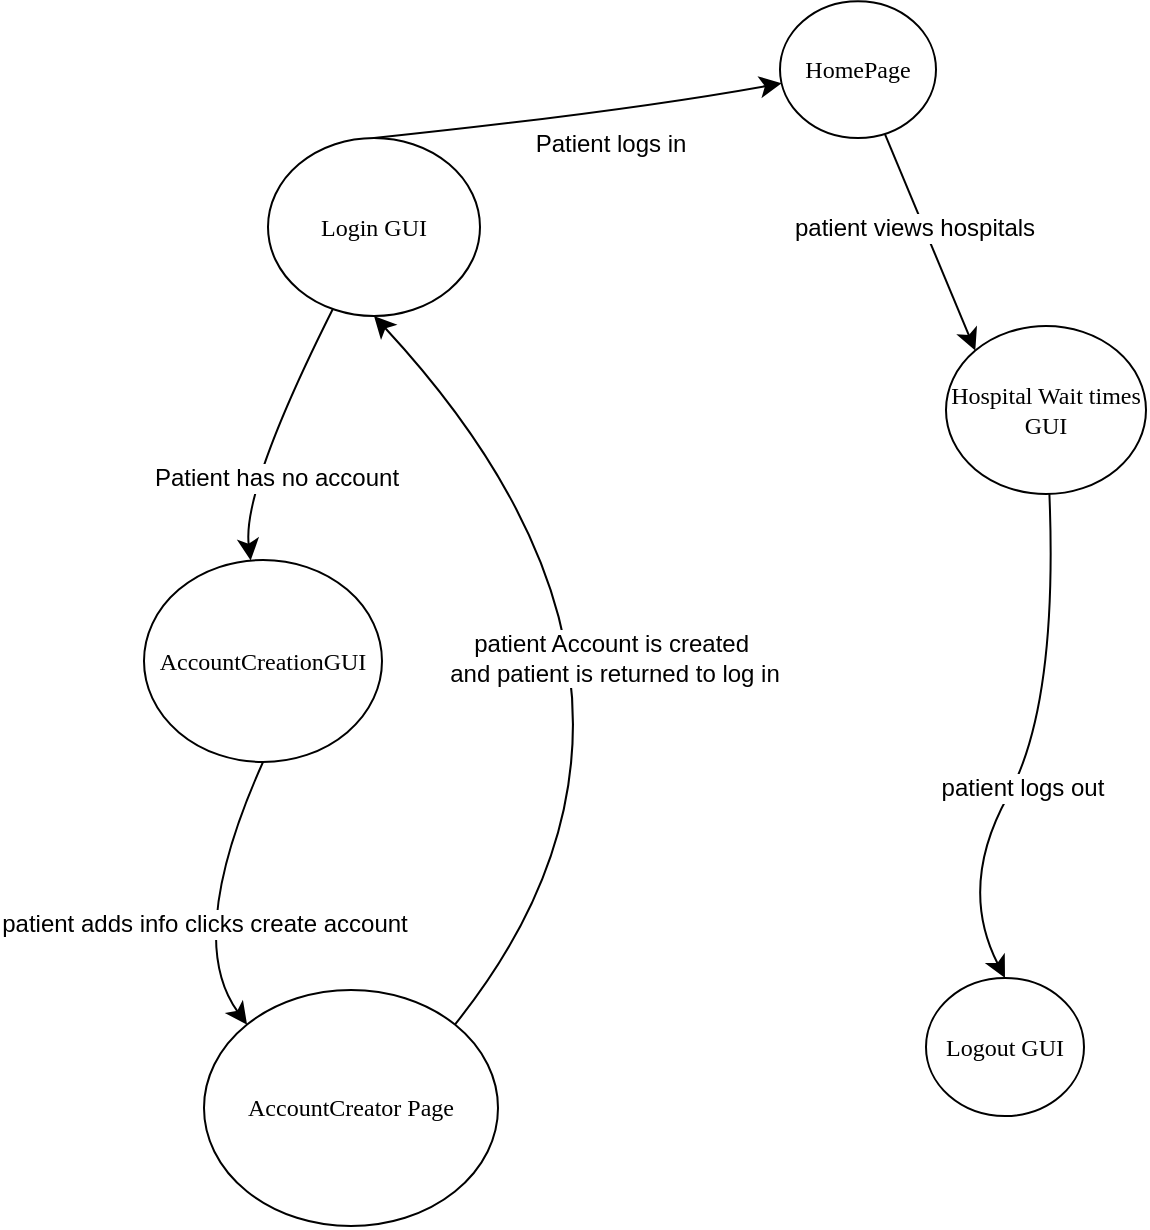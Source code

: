 <mxfile version="24.7.17">
  <diagram name="Page-1" id="NfButQZjhZ4wamLMoBEm">
    <mxGraphModel dx="1293" dy="1230" grid="0" gridSize="10" guides="1" tooltips="1" connect="1" arrows="1" fold="1" page="0" pageScale="1" pageWidth="850" pageHeight="1100" math="0" shadow="0">
      <root>
        <mxCell id="0" />
        <mxCell id="1" parent="0" />
        <mxCell id="r2IzdM8W7e8GS-kkfY3J-1" value="" style="edgeStyle=none;curved=1;rounded=0;orthogonalLoop=1;jettySize=auto;html=1;fontSize=12;startSize=8;endSize=8;exitX=0.5;exitY=0;exitDx=0;exitDy=0;" edge="1" parent="1" source="r2IzdM8W7e8GS-kkfY3J-3" target="r2IzdM8W7e8GS-kkfY3J-8">
          <mxGeometry relative="1" as="geometry">
            <Array as="points">
              <mxPoint x="360" y="30" />
            </Array>
          </mxGeometry>
        </mxCell>
        <mxCell id="r2IzdM8W7e8GS-kkfY3J-2" value="Patient logs in" style="edgeLabel;html=1;align=center;verticalAlign=middle;resizable=0;points=[];fontSize=12;" vertex="1" connectable="0" parent="r2IzdM8W7e8GS-kkfY3J-1">
          <mxGeometry x="0.131" y="-15" relative="1" as="geometry">
            <mxPoint as="offset" />
          </mxGeometry>
        </mxCell>
        <mxCell id="r2IzdM8W7e8GS-kkfY3J-18" value="" style="edgeStyle=none;curved=1;rounded=0;orthogonalLoop=1;jettySize=auto;html=1;fontSize=12;startSize=8;endSize=8;" edge="1" parent="1" source="r2IzdM8W7e8GS-kkfY3J-3" target="r2IzdM8W7e8GS-kkfY3J-17">
          <mxGeometry relative="1" as="geometry">
            <Array as="points">
              <mxPoint x="170" y="219" />
            </Array>
          </mxGeometry>
        </mxCell>
        <mxCell id="r2IzdM8W7e8GS-kkfY3J-19" value="Patient has no account" style="edgeLabel;html=1;align=center;verticalAlign=middle;resizable=0;points=[];fontSize=12;" vertex="1" connectable="0" parent="r2IzdM8W7e8GS-kkfY3J-18">
          <mxGeometry x="0.285" y="12" relative="1" as="geometry">
            <mxPoint as="offset" />
          </mxGeometry>
        </mxCell>
        <mxCell id="r2IzdM8W7e8GS-kkfY3J-3" value="Login GUI" style="rounded=1;whiteSpace=wrap;html=1;arcSize=24;shadow=0;comic=0;labelBackgroundColor=none;fontFamily=Verdana;fontSize=12;align=center;shape=ellipse;perimeter=ellipsePerimeter;" vertex="1" parent="1">
          <mxGeometry x="183" y="43" width="106" height="89" as="geometry" />
        </mxCell>
        <mxCell id="r2IzdM8W7e8GS-kkfY3J-7" value="AccountCreator Page" style="rounded=1;whiteSpace=wrap;html=1;arcSize=24;shadow=0;comic=0;labelBackgroundColor=none;fontFamily=Verdana;fontSize=12;align=center;shape=ellipse;perimeter=ellipsePerimeter;" vertex="1" parent="1">
          <mxGeometry x="151" y="469" width="147" height="118" as="geometry" />
        </mxCell>
        <mxCell id="r2IzdM8W7e8GS-kkfY3J-23" value="" style="edgeStyle=none;curved=1;rounded=0;orthogonalLoop=1;jettySize=auto;html=1;fontSize=12;startSize=8;endSize=8;entryX=0;entryY=0;entryDx=0;entryDy=0;" edge="1" parent="1" source="r2IzdM8W7e8GS-kkfY3J-8" target="r2IzdM8W7e8GS-kkfY3J-22">
          <mxGeometry relative="1" as="geometry">
            <Array as="points" />
          </mxGeometry>
        </mxCell>
        <mxCell id="r2IzdM8W7e8GS-kkfY3J-26" value="patient views hospitals" style="edgeLabel;html=1;align=center;verticalAlign=middle;resizable=0;points=[];fontSize=12;" vertex="1" connectable="0" parent="r2IzdM8W7e8GS-kkfY3J-23">
          <mxGeometry x="-0.154" y="-4" relative="1" as="geometry">
            <mxPoint x="-1" as="offset" />
          </mxGeometry>
        </mxCell>
        <mxCell id="r2IzdM8W7e8GS-kkfY3J-8" value="HomePage" style="rounded=1;whiteSpace=wrap;html=1;arcSize=24;shadow=0;comic=0;labelBackgroundColor=none;fontFamily=Verdana;fontSize=12;align=center;shape=ellipse;perimeter=ellipsePerimeter;" vertex="1" parent="1">
          <mxGeometry x="439" y="-25.38" width="78" height="68.38" as="geometry" />
        </mxCell>
        <mxCell id="r2IzdM8W7e8GS-kkfY3J-15" value="" style="edgeStyle=none;orthogonalLoop=1;jettySize=auto;html=1;rounded=0;fontSize=12;startSize=8;endSize=8;curved=1;exitX=1;exitY=0;exitDx=0;exitDy=0;entryX=0.5;entryY=1;entryDx=0;entryDy=0;" edge="1" parent="1" source="r2IzdM8W7e8GS-kkfY3J-7" target="r2IzdM8W7e8GS-kkfY3J-3">
          <mxGeometry width="140" relative="1" as="geometry">
            <mxPoint x="460" y="360" as="sourcePoint" />
            <mxPoint x="600" y="360" as="targetPoint" />
            <Array as="points">
              <mxPoint x="410" y="320" />
            </Array>
          </mxGeometry>
        </mxCell>
        <mxCell id="r2IzdM8W7e8GS-kkfY3J-16" value="patient Account is created&amp;nbsp;&lt;div&gt;and patient is returned to log in&lt;/div&gt;" style="edgeLabel;html=1;align=center;verticalAlign=middle;resizable=0;points=[];fontSize=12;" vertex="1" connectable="0" parent="r2IzdM8W7e8GS-kkfY3J-15">
          <mxGeometry x="0.121" y="28" relative="1" as="geometry">
            <mxPoint as="offset" />
          </mxGeometry>
        </mxCell>
        <mxCell id="r2IzdM8W7e8GS-kkfY3J-17" value="AccountCreationGUI" style="rounded=1;whiteSpace=wrap;html=1;arcSize=24;shadow=0;comic=0;labelBackgroundColor=none;fontFamily=Verdana;fontSize=12;align=center;shape=ellipse;perimeter=ellipsePerimeter;" vertex="1" parent="1">
          <mxGeometry x="121" y="254" width="119" height="101" as="geometry" />
        </mxCell>
        <mxCell id="r2IzdM8W7e8GS-kkfY3J-20" value="" style="edgeStyle=none;curved=1;rounded=0;orthogonalLoop=1;jettySize=auto;html=1;fontSize=12;startSize=8;endSize=8;exitX=0.5;exitY=1;exitDx=0;exitDy=0;entryX=0;entryY=0;entryDx=0;entryDy=0;" edge="1" parent="1" source="r2IzdM8W7e8GS-kkfY3J-17" target="r2IzdM8W7e8GS-kkfY3J-7">
          <mxGeometry relative="1" as="geometry">
            <mxPoint x="211" y="411" as="sourcePoint" />
            <mxPoint x="148" y="519" as="targetPoint" />
            <Array as="points">
              <mxPoint x="141" y="443" />
            </Array>
          </mxGeometry>
        </mxCell>
        <mxCell id="r2IzdM8W7e8GS-kkfY3J-21" value="patient adds info clicks create account" style="edgeLabel;html=1;align=center;verticalAlign=middle;resizable=0;points=[];fontSize=12;" vertex="1" connectable="0" parent="r2IzdM8W7e8GS-kkfY3J-20">
          <mxGeometry x="0.285" y="12" relative="1" as="geometry">
            <mxPoint as="offset" />
          </mxGeometry>
        </mxCell>
        <mxCell id="r2IzdM8W7e8GS-kkfY3J-25" value="patient logs out" style="edgeStyle=none;curved=1;rounded=0;orthogonalLoop=1;jettySize=auto;html=1;fontSize=12;startSize=8;endSize=8;entryX=0.5;entryY=0;entryDx=0;entryDy=0;" edge="1" parent="1" source="r2IzdM8W7e8GS-kkfY3J-22" target="r2IzdM8W7e8GS-kkfY3J-24">
          <mxGeometry x="0.158" y="4" relative="1" as="geometry">
            <Array as="points">
              <mxPoint x="578" y="327" />
              <mxPoint x="528" y="417" />
            </Array>
            <mxPoint as="offset" />
          </mxGeometry>
        </mxCell>
        <mxCell id="r2IzdM8W7e8GS-kkfY3J-22" value="Hospital Wait times GUI" style="rounded=1;whiteSpace=wrap;html=1;arcSize=24;shadow=0;comic=0;labelBackgroundColor=none;fontFamily=Verdana;fontSize=12;align=center;shape=ellipse;perimeter=ellipsePerimeter;" vertex="1" parent="1">
          <mxGeometry x="522" y="137" width="100" height="84" as="geometry" />
        </mxCell>
        <mxCell id="r2IzdM8W7e8GS-kkfY3J-24" value="Logout GUI" style="rounded=1;whiteSpace=wrap;html=1;arcSize=24;shadow=0;comic=0;labelBackgroundColor=none;fontFamily=Verdana;fontSize=12;align=center;shape=ellipse;perimeter=ellipsePerimeter;" vertex="1" parent="1">
          <mxGeometry x="512" y="463" width="79" height="69" as="geometry" />
        </mxCell>
      </root>
    </mxGraphModel>
  </diagram>
</mxfile>
